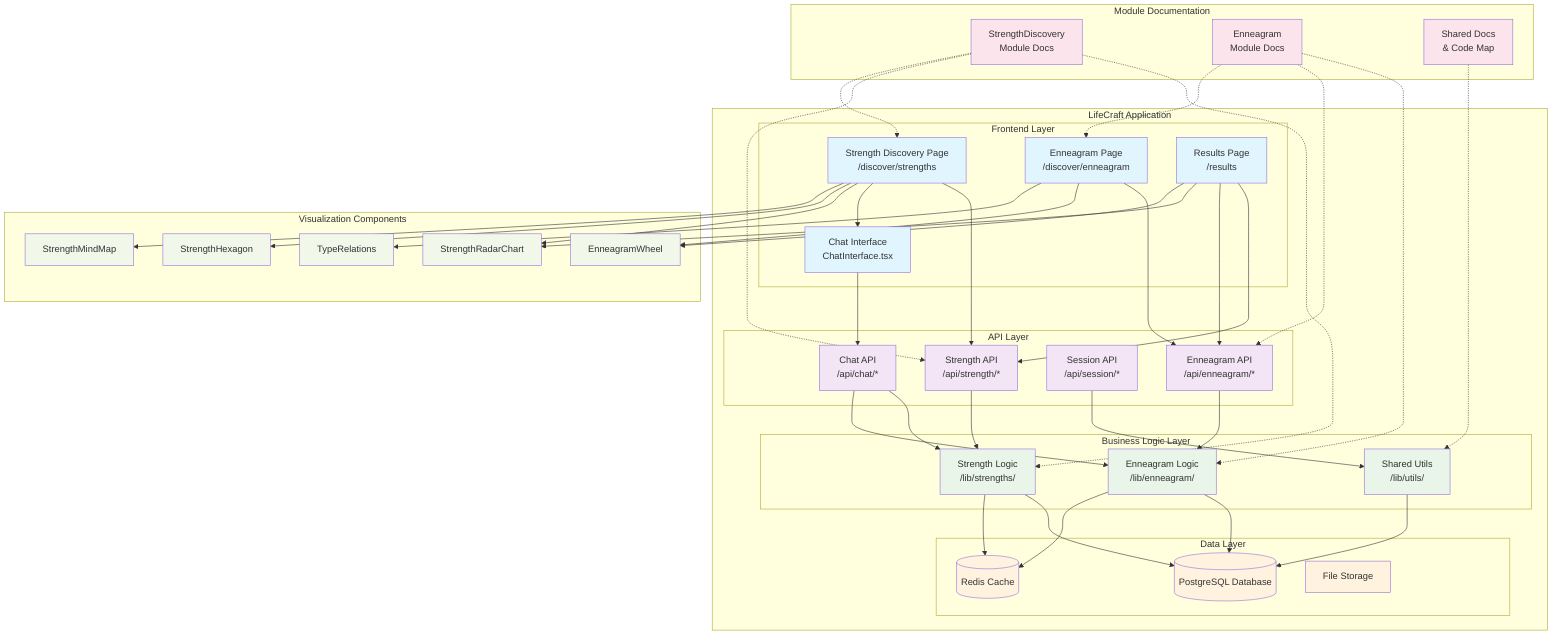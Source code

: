graph TB
    subgraph "LifeCraft Application"
        subgraph "Frontend Layer"
            UI1[Strength Discovery Page<br/>/discover/strengths]
            UI2[Enneagram Page<br/>/discover/enneagram]
            UI3[Results Page<br/>/results]
            UI4[Chat Interface<br/>ChatInterface.tsx]
        end
        
        subgraph "API Layer"
            API1[Strength API<br/>/api/strength/*]
            API2[Enneagram API<br/>/api/enneagram/*]
            API3[Session API<br/>/api/session/*]
            API4[Chat API<br/>/api/chat/*]
        end
        
        subgraph "Business Logic Layer"
            BL1[Strength Logic<br/>/lib/strengths/]
            BL2[Enneagram Logic<br/>/lib/enneagram/]
            BL3[Shared Utils<br/>/lib/utils/]
        end
        
        subgraph "Data Layer"
            DB[(PostgreSQL Database)]
            CACHE[(Redis Cache)]
            FILES[File Storage]
        end
    end
    
    subgraph "Module Documentation"
        DOC1[StrengthDiscovery<br/>Module Docs]
        DOC2[Enneagram<br/>Module Docs] 
        DOC3[Shared Docs<br/>& Code Map]
    end
    
    subgraph "Visualization Components"
        VIZ1[StrengthRadarChart]
        VIZ2[StrengthHexagon]
        VIZ3[StrengthMindMap]
        VIZ4[EnneagramWheel]
        VIZ5[TypeRelations]
    end
    
    %% Frontend connections
    UI1 --> API1
    UI1 --> UI4
    UI2 --> API2
    UI3 --> API1
    UI3 --> API2
    UI4 --> API4
    
    %% API connections
    API1 --> BL1
    API2 --> BL2
    API3 --> BL3
    API4 --> BL1
    API4 --> BL2
    
    %% Business logic connections
    BL1 --> DB
    BL1 --> CACHE
    BL2 --> DB
    BL2 --> CACHE
    BL3 --> DB
    
    %% Visualization connections
    UI1 --> VIZ1
    UI1 --> VIZ2
    UI1 --> VIZ3
    UI2 --> VIZ4
    UI2 --> VIZ5
    UI3 --> VIZ1
    UI3 --> VIZ4
    
    %% Documentation connections
    DOC1 -.-> BL1
    DOC1 -.-> API1
    DOC1 -.-> UI1
    DOC2 -.-> BL2
    DOC2 -.-> API2
    DOC2 -.-> UI2
    DOC3 -.-> BL3
    
    %% Styling
    classDef frontend fill:#e1f5fe
    classDef api fill:#f3e5f5
    classDef logic fill:#e8f5e8
    classDef data fill:#fff3e0
    classDef docs fill:#fce4ec
    classDef viz fill:#f1f8e9
    
    class UI1,UI2,UI3,UI4 frontend
    class API1,API2,API3,API4 api
    class BL1,BL2,BL3 logic
    class DB,CACHE,FILES data
    class DOC1,DOC2,DOC3 docs
    class VIZ1,VIZ2,VIZ3,VIZ4,VIZ5 viz
